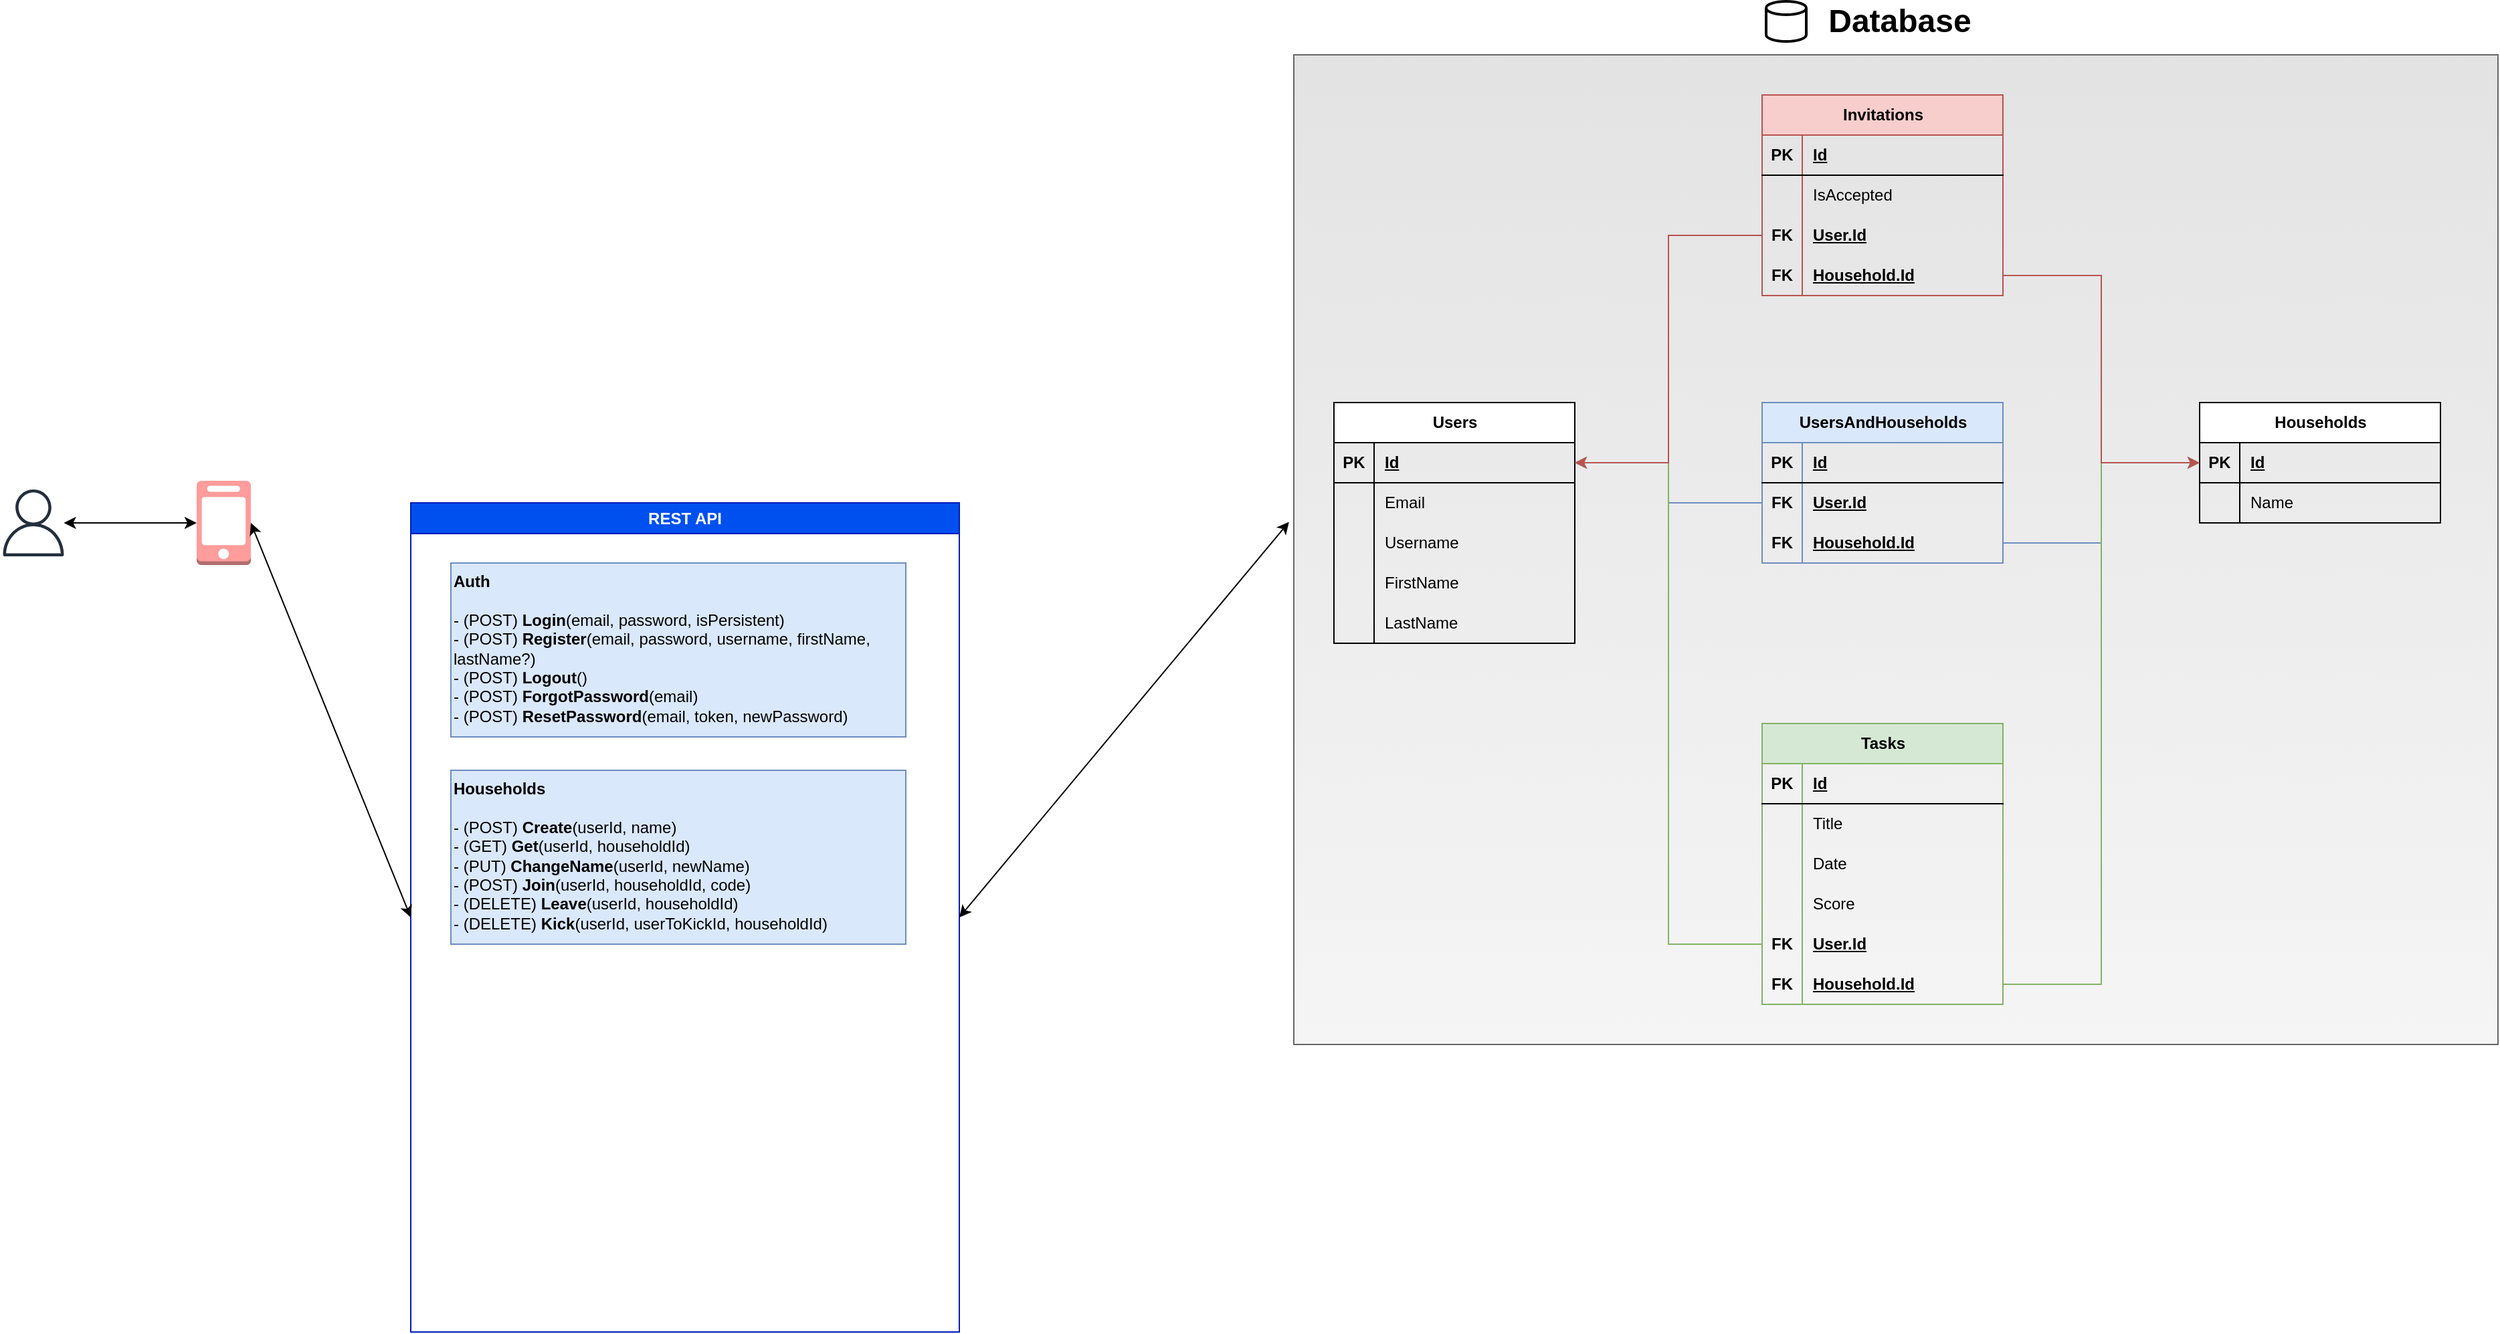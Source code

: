 <mxfile version="24.8.4">
  <diagram name="Strona-1" id="VdaN_trxpU_AnOm56eqQ">
    <mxGraphModel dx="2864" dy="2314" grid="1" gridSize="10" guides="1" tooltips="1" connect="1" arrows="1" fold="1" page="1" pageScale="1" pageWidth="827" pageHeight="1169" math="0" shadow="0">
      <root>
        <mxCell id="0" />
        <mxCell id="1" parent="0" />
        <mxCell id="gS_ljg5QTY4UFhtaObWx-25" value="" style="sketch=0;outlineConnect=0;fontColor=#232F3E;gradientColor=none;fillColor=#232F3D;strokeColor=none;dashed=0;verticalLabelPosition=bottom;verticalAlign=top;align=center;html=1;fontSize=12;fontStyle=0;aspect=fixed;pointerEvents=1;shape=mxgraph.aws4.user;" vertex="1" parent="1">
          <mxGeometry x="-827" y="150" width="50" height="50" as="geometry" />
        </mxCell>
        <mxCell id="gS_ljg5QTY4UFhtaObWx-27" value="" style="outlineConnect=0;dashed=0;verticalLabelPosition=bottom;verticalAlign=top;align=center;html=1;shape=mxgraph.aws3.mobile_client;fillColor=#FF9C9C;strokeColor=#6F0000;fontColor=#ffffff;" vertex="1" parent="1">
          <mxGeometry x="-680" y="143.5" width="40.5" height="63" as="geometry" />
        </mxCell>
        <mxCell id="gS_ljg5QTY4UFhtaObWx-28" value="" style="endArrow=classic;startArrow=classic;html=1;rounded=0;entryX=0;entryY=0.5;entryDx=0;entryDy=0;entryPerimeter=0;" edge="1" parent="1" source="gS_ljg5QTY4UFhtaObWx-25" target="gS_ljg5QTY4UFhtaObWx-27">
          <mxGeometry width="50" height="50" relative="1" as="geometry">
            <mxPoint x="-750" y="230" as="sourcePoint" />
            <mxPoint x="-700" y="180" as="targetPoint" />
          </mxGeometry>
        </mxCell>
        <mxCell id="gS_ljg5QTY4UFhtaObWx-31" value="REST API" style="swimlane;whiteSpace=wrap;html=1;fillColor=#0050ef;fontColor=#ffffff;strokeColor=#001DBC;" vertex="1" parent="1">
          <mxGeometry x="-520" y="160" width="410" height="620" as="geometry">
            <mxRectangle x="-520" y="160" width="140" height="30" as="alternateBounds" />
          </mxGeometry>
        </mxCell>
        <mxCell id="gS_ljg5QTY4UFhtaObWx-37" value="&lt;div style=&quot;&quot;&gt;&lt;b style=&quot;background-color: initial;&quot;&gt;Households&lt;/b&gt;&lt;/div&gt;&lt;div style=&quot;&quot;&gt;&lt;font style=&quot;font-size: 12px;&quot;&gt;&lt;b style=&quot;&quot;&gt;&lt;br&gt;&lt;/b&gt;&lt;/font&gt;&lt;/div&gt;&lt;div&gt;- (POST) &lt;b&gt;Create&lt;/b&gt;(userId, name)&lt;/div&gt;&lt;div&gt;- (GET) &lt;b&gt;Get&lt;/b&gt;(userId, householdId)&lt;/div&gt;&lt;div&gt;- (PUT) &lt;b&gt;ChangeName&lt;/b&gt;(userId, newName)&lt;/div&gt;&lt;div&gt;- (POST) &lt;b&gt;Join&lt;/b&gt;(userId, householdId, code)&lt;/div&gt;&lt;div&gt;- (DELETE) &lt;b&gt;Leave&lt;/b&gt;(userId, householdId)&lt;/div&gt;&lt;div&gt;- (DELETE) &lt;b&gt;Kick&lt;/b&gt;(userId, userToKickId, householdId)&lt;/div&gt;" style="whiteSpace=wrap;html=1;align=left;verticalAlign=top;fillColor=#dae8fc;strokeColor=#6c8ebf;" vertex="1" parent="gS_ljg5QTY4UFhtaObWx-31">
          <mxGeometry x="30" y="200" width="340" height="130" as="geometry" />
        </mxCell>
        <mxCell id="gS_ljg5QTY4UFhtaObWx-35" value="&lt;div style=&quot;&quot;&gt;&lt;b style=&quot;background-color: initial;&quot;&gt;Auth&lt;/b&gt;&lt;/div&gt;&lt;div style=&quot;&quot;&gt;&lt;font style=&quot;font-size: 12px;&quot;&gt;&lt;b style=&quot;&quot;&gt;&lt;br&gt;&lt;/b&gt;&lt;/font&gt;&lt;/div&gt;&lt;div&gt;- (POST) &lt;b&gt;Login&lt;/b&gt;(email, password, isPersistent)&lt;/div&gt;&lt;div&gt;- (POST) &lt;b&gt;Register&lt;/b&gt;(email, password, username, firstName, lastName?)&lt;/div&gt;&lt;div&gt;- (POST) &lt;b&gt;Logout&lt;/b&gt;()&lt;/div&gt;&lt;div&gt;- (POST) &lt;b&gt;ForgotPassword&lt;/b&gt;(email)&lt;/div&gt;&lt;div&gt;- (POST) &lt;b&gt;ResetPassword&lt;/b&gt;(email, token, newPassword)&lt;/div&gt;" style="whiteSpace=wrap;html=1;align=left;verticalAlign=top;fillColor=#dae8fc;strokeColor=#6c8ebf;" vertex="1" parent="gS_ljg5QTY4UFhtaObWx-31">
          <mxGeometry x="30" y="45" width="340" height="130" as="geometry" />
        </mxCell>
        <mxCell id="gS_ljg5QTY4UFhtaObWx-33" value="" style="endArrow=classic;startArrow=classic;html=1;rounded=0;entryX=0;entryY=0.5;entryDx=0;entryDy=0;exitX=1;exitY=0.5;exitDx=0;exitDy=0;exitPerimeter=0;" edge="1" parent="1" source="gS_ljg5QTY4UFhtaObWx-27" target="gS_ljg5QTY4UFhtaObWx-31">
          <mxGeometry width="50" height="50" relative="1" as="geometry">
            <mxPoint x="-600" y="240" as="sourcePoint" />
            <mxPoint x="-501" y="240" as="targetPoint" />
          </mxGeometry>
        </mxCell>
        <mxCell id="gS_ljg5QTY4UFhtaObWx-34" value="" style="endArrow=classic;startArrow=classic;html=1;rounded=0;exitX=1;exitY=0.5;exitDx=0;exitDy=0;entryX=-0.004;entryY=0.472;entryDx=0;entryDy=0;entryPerimeter=0;" edge="1" parent="1" source="gS_ljg5QTY4UFhtaObWx-31" target="gS_ljg5QTY4UFhtaObWx-18">
          <mxGeometry width="50" height="50" relative="1" as="geometry">
            <mxPoint x="-150" y="230" as="sourcePoint" />
            <mxPoint x="130" y="175" as="targetPoint" />
          </mxGeometry>
        </mxCell>
        <mxCell id="gS_ljg5QTY4UFhtaObWx-21" value="" style="strokeWidth=2;html=1;shape=mxgraph.flowchart.database;whiteSpace=wrap;" vertex="1" parent="1">
          <mxGeometry x="493" y="-215" width="30" height="30" as="geometry" />
        </mxCell>
        <mxCell id="gS_ljg5QTY4UFhtaObWx-42" value="" style="group" vertex="1" connectable="0" parent="1">
          <mxGeometry x="140" y="-215" width="900" height="780" as="geometry" />
        </mxCell>
        <mxCell id="gS_ljg5QTY4UFhtaObWx-20" value="&lt;font style=&quot;font-size: 24px;&quot;&gt;&lt;b&gt;Database&lt;/b&gt;&lt;/font&gt;" style="text;html=1;align=center;verticalAlign=middle;whiteSpace=wrap;rounded=0;" vertex="1" parent="gS_ljg5QTY4UFhtaObWx-42">
          <mxGeometry x="373" width="160" height="30" as="geometry" />
        </mxCell>
        <mxCell id="gS_ljg5QTY4UFhtaObWx-18" value="" style="rounded=0;whiteSpace=wrap;html=1;fillColor=#f5f5f5;strokeColor=#666666;gradientColor=#E3E3E3;gradientDirection=north;" vertex="1" parent="gS_ljg5QTY4UFhtaObWx-42">
          <mxGeometry y="40" width="900" height="740" as="geometry" />
        </mxCell>
        <mxCell id="_dhiKzsWpzVTfSa5Ci9j-15" value="Users" style="shape=table;startSize=30;container=1;collapsible=1;childLayout=tableLayout;fixedRows=1;rowLines=0;fontStyle=1;align=center;resizeLast=1;html=1;" parent="gS_ljg5QTY4UFhtaObWx-42" vertex="1">
          <mxGeometry x="30" y="300" width="180" height="180" as="geometry">
            <mxRectangle y="260" width="70" height="30" as="alternateBounds" />
          </mxGeometry>
        </mxCell>
        <mxCell id="_dhiKzsWpzVTfSa5Ci9j-16" value="" style="shape=tableRow;horizontal=0;startSize=0;swimlaneHead=0;swimlaneBody=0;fillColor=none;collapsible=0;dropTarget=0;points=[[0,0.5],[1,0.5]];portConstraint=eastwest;top=0;left=0;right=0;bottom=1;" parent="_dhiKzsWpzVTfSa5Ci9j-15" vertex="1">
          <mxGeometry y="30" width="180" height="30" as="geometry" />
        </mxCell>
        <mxCell id="_dhiKzsWpzVTfSa5Ci9j-17" value="PK" style="shape=partialRectangle;connectable=0;fillColor=none;top=0;left=0;bottom=0;right=0;fontStyle=1;overflow=hidden;whiteSpace=wrap;html=1;" parent="_dhiKzsWpzVTfSa5Ci9j-16" vertex="1">
          <mxGeometry width="30" height="30" as="geometry">
            <mxRectangle width="30" height="30" as="alternateBounds" />
          </mxGeometry>
        </mxCell>
        <mxCell id="_dhiKzsWpzVTfSa5Ci9j-18" value="Id" style="shape=partialRectangle;connectable=0;fillColor=none;top=0;left=0;bottom=0;right=0;align=left;spacingLeft=6;fontStyle=5;overflow=hidden;whiteSpace=wrap;html=1;" parent="_dhiKzsWpzVTfSa5Ci9j-16" vertex="1">
          <mxGeometry x="30" width="150" height="30" as="geometry">
            <mxRectangle width="150" height="30" as="alternateBounds" />
          </mxGeometry>
        </mxCell>
        <mxCell id="_dhiKzsWpzVTfSa5Ci9j-19" value="" style="shape=tableRow;horizontal=0;startSize=0;swimlaneHead=0;swimlaneBody=0;fillColor=none;collapsible=0;dropTarget=0;points=[[0,0.5],[1,0.5]];portConstraint=eastwest;top=0;left=0;right=0;bottom=0;" parent="_dhiKzsWpzVTfSa5Ci9j-15" vertex="1">
          <mxGeometry y="60" width="180" height="30" as="geometry" />
        </mxCell>
        <mxCell id="_dhiKzsWpzVTfSa5Ci9j-20" value="" style="shape=partialRectangle;connectable=0;fillColor=none;top=0;left=0;bottom=0;right=0;editable=1;overflow=hidden;whiteSpace=wrap;html=1;" parent="_dhiKzsWpzVTfSa5Ci9j-19" vertex="1">
          <mxGeometry width="30" height="30" as="geometry">
            <mxRectangle width="30" height="30" as="alternateBounds" />
          </mxGeometry>
        </mxCell>
        <mxCell id="_dhiKzsWpzVTfSa5Ci9j-21" value="Email" style="shape=partialRectangle;connectable=0;fillColor=none;top=0;left=0;bottom=0;right=0;align=left;spacingLeft=6;overflow=hidden;whiteSpace=wrap;html=1;" parent="_dhiKzsWpzVTfSa5Ci9j-19" vertex="1">
          <mxGeometry x="30" width="150" height="30" as="geometry">
            <mxRectangle width="150" height="30" as="alternateBounds" />
          </mxGeometry>
        </mxCell>
        <mxCell id="_dhiKzsWpzVTfSa5Ci9j-22" value="" style="shape=tableRow;horizontal=0;startSize=0;swimlaneHead=0;swimlaneBody=0;fillColor=none;collapsible=0;dropTarget=0;points=[[0,0.5],[1,0.5]];portConstraint=eastwest;top=0;left=0;right=0;bottom=0;" parent="_dhiKzsWpzVTfSa5Ci9j-15" vertex="1">
          <mxGeometry y="90" width="180" height="30" as="geometry" />
        </mxCell>
        <mxCell id="_dhiKzsWpzVTfSa5Ci9j-23" value="" style="shape=partialRectangle;connectable=0;fillColor=none;top=0;left=0;bottom=0;right=0;editable=1;overflow=hidden;whiteSpace=wrap;html=1;" parent="_dhiKzsWpzVTfSa5Ci9j-22" vertex="1">
          <mxGeometry width="30" height="30" as="geometry">
            <mxRectangle width="30" height="30" as="alternateBounds" />
          </mxGeometry>
        </mxCell>
        <mxCell id="_dhiKzsWpzVTfSa5Ci9j-24" value="Username" style="shape=partialRectangle;connectable=0;fillColor=none;top=0;left=0;bottom=0;right=0;align=left;spacingLeft=6;overflow=hidden;whiteSpace=wrap;html=1;" parent="_dhiKzsWpzVTfSa5Ci9j-22" vertex="1">
          <mxGeometry x="30" width="150" height="30" as="geometry">
            <mxRectangle width="150" height="30" as="alternateBounds" />
          </mxGeometry>
        </mxCell>
        <mxCell id="_dhiKzsWpzVTfSa5Ci9j-25" value="" style="shape=tableRow;horizontal=0;startSize=0;swimlaneHead=0;swimlaneBody=0;fillColor=none;collapsible=0;dropTarget=0;points=[[0,0.5],[1,0.5]];portConstraint=eastwest;top=0;left=0;right=0;bottom=0;" parent="_dhiKzsWpzVTfSa5Ci9j-15" vertex="1">
          <mxGeometry y="120" width="180" height="30" as="geometry" />
        </mxCell>
        <mxCell id="_dhiKzsWpzVTfSa5Ci9j-26" value="" style="shape=partialRectangle;connectable=0;fillColor=none;top=0;left=0;bottom=0;right=0;editable=1;overflow=hidden;whiteSpace=wrap;html=1;" parent="_dhiKzsWpzVTfSa5Ci9j-25" vertex="1">
          <mxGeometry width="30" height="30" as="geometry">
            <mxRectangle width="30" height="30" as="alternateBounds" />
          </mxGeometry>
        </mxCell>
        <mxCell id="_dhiKzsWpzVTfSa5Ci9j-27" value="FirstName" style="shape=partialRectangle;connectable=0;fillColor=none;top=0;left=0;bottom=0;right=0;align=left;spacingLeft=6;overflow=hidden;whiteSpace=wrap;html=1;" parent="_dhiKzsWpzVTfSa5Ci9j-25" vertex="1">
          <mxGeometry x="30" width="150" height="30" as="geometry">
            <mxRectangle width="150" height="30" as="alternateBounds" />
          </mxGeometry>
        </mxCell>
        <mxCell id="_dhiKzsWpzVTfSa5Ci9j-92" style="shape=tableRow;horizontal=0;startSize=0;swimlaneHead=0;swimlaneBody=0;fillColor=none;collapsible=0;dropTarget=0;points=[[0,0.5],[1,0.5]];portConstraint=eastwest;top=0;left=0;right=0;bottom=0;" parent="_dhiKzsWpzVTfSa5Ci9j-15" vertex="1">
          <mxGeometry y="150" width="180" height="30" as="geometry" />
        </mxCell>
        <mxCell id="_dhiKzsWpzVTfSa5Ci9j-93" style="shape=partialRectangle;connectable=0;fillColor=none;top=0;left=0;bottom=0;right=0;editable=1;overflow=hidden;whiteSpace=wrap;html=1;" parent="_dhiKzsWpzVTfSa5Ci9j-92" vertex="1">
          <mxGeometry width="30" height="30" as="geometry">
            <mxRectangle width="30" height="30" as="alternateBounds" />
          </mxGeometry>
        </mxCell>
        <mxCell id="_dhiKzsWpzVTfSa5Ci9j-94" value="LastName" style="shape=partialRectangle;connectable=0;fillColor=none;top=0;left=0;bottom=0;right=0;align=left;spacingLeft=6;overflow=hidden;whiteSpace=wrap;html=1;" parent="_dhiKzsWpzVTfSa5Ci9j-92" vertex="1">
          <mxGeometry x="30" width="150" height="30" as="geometry">
            <mxRectangle width="150" height="30" as="alternateBounds" />
          </mxGeometry>
        </mxCell>
        <mxCell id="_dhiKzsWpzVTfSa5Ci9j-28" value="Households" style="shape=table;startSize=30;container=1;collapsible=1;childLayout=tableLayout;fixedRows=1;rowLines=0;fontStyle=1;align=center;resizeLast=1;html=1;" parent="gS_ljg5QTY4UFhtaObWx-42" vertex="1">
          <mxGeometry x="677" y="300" width="180" height="90" as="geometry">
            <mxRectangle x="647" y="120" width="100" height="30" as="alternateBounds" />
          </mxGeometry>
        </mxCell>
        <mxCell id="_dhiKzsWpzVTfSa5Ci9j-29" value="" style="shape=tableRow;horizontal=0;startSize=0;swimlaneHead=0;swimlaneBody=0;fillColor=none;collapsible=0;dropTarget=0;points=[[0,0.5],[1,0.5]];portConstraint=eastwest;top=0;left=0;right=0;bottom=1;" parent="_dhiKzsWpzVTfSa5Ci9j-28" vertex="1">
          <mxGeometry y="30" width="180" height="30" as="geometry" />
        </mxCell>
        <mxCell id="_dhiKzsWpzVTfSa5Ci9j-30" value="PK" style="shape=partialRectangle;connectable=0;fillColor=none;top=0;left=0;bottom=0;right=0;fontStyle=1;overflow=hidden;whiteSpace=wrap;html=1;" parent="_dhiKzsWpzVTfSa5Ci9j-29" vertex="1">
          <mxGeometry width="30" height="30" as="geometry">
            <mxRectangle width="30" height="30" as="alternateBounds" />
          </mxGeometry>
        </mxCell>
        <mxCell id="_dhiKzsWpzVTfSa5Ci9j-31" value="Id" style="shape=partialRectangle;connectable=0;fillColor=none;top=0;left=0;bottom=0;right=0;align=left;spacingLeft=6;fontStyle=5;overflow=hidden;whiteSpace=wrap;html=1;" parent="_dhiKzsWpzVTfSa5Ci9j-29" vertex="1">
          <mxGeometry x="30" width="150" height="30" as="geometry">
            <mxRectangle width="150" height="30" as="alternateBounds" />
          </mxGeometry>
        </mxCell>
        <mxCell id="_dhiKzsWpzVTfSa5Ci9j-32" value="" style="shape=tableRow;horizontal=0;startSize=0;swimlaneHead=0;swimlaneBody=0;fillColor=none;collapsible=0;dropTarget=0;points=[[0,0.5],[1,0.5]];portConstraint=eastwest;top=0;left=0;right=0;bottom=0;" parent="_dhiKzsWpzVTfSa5Ci9j-28" vertex="1">
          <mxGeometry y="60" width="180" height="30" as="geometry" />
        </mxCell>
        <mxCell id="_dhiKzsWpzVTfSa5Ci9j-33" value="" style="shape=partialRectangle;connectable=0;fillColor=none;top=0;left=0;bottom=0;right=0;editable=1;overflow=hidden;whiteSpace=wrap;html=1;" parent="_dhiKzsWpzVTfSa5Ci9j-32" vertex="1">
          <mxGeometry width="30" height="30" as="geometry">
            <mxRectangle width="30" height="30" as="alternateBounds" />
          </mxGeometry>
        </mxCell>
        <mxCell id="_dhiKzsWpzVTfSa5Ci9j-34" value="Name" style="shape=partialRectangle;connectable=0;fillColor=none;top=0;left=0;bottom=0;right=0;align=left;spacingLeft=6;overflow=hidden;whiteSpace=wrap;html=1;" parent="_dhiKzsWpzVTfSa5Ci9j-32" vertex="1">
          <mxGeometry x="30" width="150" height="30" as="geometry">
            <mxRectangle width="150" height="30" as="alternateBounds" />
          </mxGeometry>
        </mxCell>
        <mxCell id="_dhiKzsWpzVTfSa5Ci9j-41" value="Invitations" style="shape=table;startSize=30;container=1;collapsible=1;childLayout=tableLayout;fixedRows=1;rowLines=0;fontStyle=1;align=center;resizeLast=1;html=1;fillColor=#f8cecc;strokeColor=#b85450;" parent="gS_ljg5QTY4UFhtaObWx-42" vertex="1">
          <mxGeometry x="350" y="70" width="180" height="150" as="geometry">
            <mxRectangle x="320" y="-110" width="90" height="30" as="alternateBounds" />
          </mxGeometry>
        </mxCell>
        <mxCell id="_dhiKzsWpzVTfSa5Ci9j-42" value="" style="shape=tableRow;horizontal=0;startSize=0;swimlaneHead=0;swimlaneBody=0;fillColor=none;collapsible=0;dropTarget=0;points=[[0,0.5],[1,0.5]];portConstraint=eastwest;top=0;left=0;right=0;bottom=1;" parent="_dhiKzsWpzVTfSa5Ci9j-41" vertex="1">
          <mxGeometry y="30" width="180" height="30" as="geometry" />
        </mxCell>
        <mxCell id="_dhiKzsWpzVTfSa5Ci9j-43" value="PK" style="shape=partialRectangle;connectable=0;fillColor=none;top=0;left=0;bottom=0;right=0;fontStyle=1;overflow=hidden;whiteSpace=wrap;html=1;" parent="_dhiKzsWpzVTfSa5Ci9j-42" vertex="1">
          <mxGeometry width="30" height="30" as="geometry">
            <mxRectangle width="30" height="30" as="alternateBounds" />
          </mxGeometry>
        </mxCell>
        <mxCell id="_dhiKzsWpzVTfSa5Ci9j-44" value="Id" style="shape=partialRectangle;connectable=0;fillColor=none;top=0;left=0;bottom=0;right=0;align=left;spacingLeft=6;fontStyle=5;overflow=hidden;whiteSpace=wrap;html=1;" parent="_dhiKzsWpzVTfSa5Ci9j-42" vertex="1">
          <mxGeometry x="30" width="150" height="30" as="geometry">
            <mxRectangle width="150" height="30" as="alternateBounds" />
          </mxGeometry>
        </mxCell>
        <mxCell id="_dhiKzsWpzVTfSa5Ci9j-45" value="" style="shape=tableRow;horizontal=0;startSize=0;swimlaneHead=0;swimlaneBody=0;fillColor=none;collapsible=0;dropTarget=0;points=[[0,0.5],[1,0.5]];portConstraint=eastwest;top=0;left=0;right=0;bottom=0;" parent="_dhiKzsWpzVTfSa5Ci9j-41" vertex="1">
          <mxGeometry y="60" width="180" height="30" as="geometry" />
        </mxCell>
        <mxCell id="_dhiKzsWpzVTfSa5Ci9j-46" value="" style="shape=partialRectangle;connectable=0;fillColor=none;top=0;left=0;bottom=0;right=0;editable=1;overflow=hidden;whiteSpace=wrap;html=1;" parent="_dhiKzsWpzVTfSa5Ci9j-45" vertex="1">
          <mxGeometry width="30" height="30" as="geometry">
            <mxRectangle width="30" height="30" as="alternateBounds" />
          </mxGeometry>
        </mxCell>
        <mxCell id="_dhiKzsWpzVTfSa5Ci9j-47" value="IsAccepted" style="shape=partialRectangle;connectable=0;fillColor=none;top=0;left=0;bottom=0;right=0;align=left;spacingLeft=6;overflow=hidden;whiteSpace=wrap;html=1;" parent="_dhiKzsWpzVTfSa5Ci9j-45" vertex="1">
          <mxGeometry x="30" width="150" height="30" as="geometry">
            <mxRectangle width="150" height="30" as="alternateBounds" />
          </mxGeometry>
        </mxCell>
        <mxCell id="_dhiKzsWpzVTfSa5Ci9j-48" value="" style="shape=tableRow;horizontal=0;startSize=0;swimlaneHead=0;swimlaneBody=0;fillColor=none;collapsible=0;dropTarget=0;points=[[0,0.5],[1,0.5]];portConstraint=eastwest;top=0;left=0;right=0;bottom=0;" parent="_dhiKzsWpzVTfSa5Ci9j-41" vertex="1">
          <mxGeometry y="90" width="180" height="30" as="geometry" />
        </mxCell>
        <mxCell id="_dhiKzsWpzVTfSa5Ci9j-49" value="&lt;b&gt;FK&lt;/b&gt;" style="shape=partialRectangle;connectable=0;fillColor=none;top=0;left=0;bottom=0;right=0;editable=1;overflow=hidden;whiteSpace=wrap;html=1;" parent="_dhiKzsWpzVTfSa5Ci9j-48" vertex="1">
          <mxGeometry width="30" height="30" as="geometry">
            <mxRectangle width="30" height="30" as="alternateBounds" />
          </mxGeometry>
        </mxCell>
        <mxCell id="_dhiKzsWpzVTfSa5Ci9j-50" value="&lt;b&gt;&lt;u&gt;User.Id&lt;/u&gt;&lt;/b&gt;" style="shape=partialRectangle;connectable=0;fillColor=none;top=0;left=0;bottom=0;right=0;align=left;spacingLeft=6;overflow=hidden;whiteSpace=wrap;html=1;" parent="_dhiKzsWpzVTfSa5Ci9j-48" vertex="1">
          <mxGeometry x="30" width="150" height="30" as="geometry">
            <mxRectangle width="150" height="30" as="alternateBounds" />
          </mxGeometry>
        </mxCell>
        <mxCell id="_dhiKzsWpzVTfSa5Ci9j-51" value="" style="shape=tableRow;horizontal=0;startSize=0;swimlaneHead=0;swimlaneBody=0;fillColor=none;collapsible=0;dropTarget=0;points=[[0,0.5],[1,0.5]];portConstraint=eastwest;top=0;left=0;right=0;bottom=0;" parent="_dhiKzsWpzVTfSa5Ci9j-41" vertex="1">
          <mxGeometry y="120" width="180" height="30" as="geometry" />
        </mxCell>
        <mxCell id="_dhiKzsWpzVTfSa5Ci9j-52" value="&lt;b&gt;FK&lt;/b&gt;" style="shape=partialRectangle;connectable=0;fillColor=none;top=0;left=0;bottom=0;right=0;editable=1;overflow=hidden;whiteSpace=wrap;html=1;" parent="_dhiKzsWpzVTfSa5Ci9j-51" vertex="1">
          <mxGeometry width="30" height="30" as="geometry">
            <mxRectangle width="30" height="30" as="alternateBounds" />
          </mxGeometry>
        </mxCell>
        <mxCell id="_dhiKzsWpzVTfSa5Ci9j-53" value="&lt;b&gt;&lt;u&gt;Household.Id&lt;/u&gt;&lt;/b&gt;" style="shape=partialRectangle;connectable=0;fillColor=none;top=0;left=0;bottom=0;right=0;align=left;spacingLeft=6;overflow=hidden;whiteSpace=wrap;html=1;" parent="_dhiKzsWpzVTfSa5Ci9j-51" vertex="1">
          <mxGeometry x="30" width="150" height="30" as="geometry">
            <mxRectangle width="150" height="30" as="alternateBounds" />
          </mxGeometry>
        </mxCell>
        <mxCell id="_dhiKzsWpzVTfSa5Ci9j-54" value="Tasks" style="shape=table;startSize=30;container=1;collapsible=1;childLayout=tableLayout;fixedRows=1;rowLines=0;fontStyle=1;align=center;resizeLast=1;html=1;fillColor=#d5e8d4;strokeColor=#82b366;" parent="gS_ljg5QTY4UFhtaObWx-42" vertex="1">
          <mxGeometry x="350" y="540" width="180" height="210" as="geometry">
            <mxRectangle x="320" y="360" width="70" height="30" as="alternateBounds" />
          </mxGeometry>
        </mxCell>
        <mxCell id="_dhiKzsWpzVTfSa5Ci9j-55" value="" style="shape=tableRow;horizontal=0;startSize=0;swimlaneHead=0;swimlaneBody=0;fillColor=none;collapsible=0;dropTarget=0;points=[[0,0.5],[1,0.5]];portConstraint=eastwest;top=0;left=0;right=0;bottom=1;" parent="_dhiKzsWpzVTfSa5Ci9j-54" vertex="1">
          <mxGeometry y="30" width="180" height="30" as="geometry" />
        </mxCell>
        <mxCell id="_dhiKzsWpzVTfSa5Ci9j-56" value="PK" style="shape=partialRectangle;connectable=0;fillColor=none;top=0;left=0;bottom=0;right=0;fontStyle=1;overflow=hidden;whiteSpace=wrap;html=1;" parent="_dhiKzsWpzVTfSa5Ci9j-55" vertex="1">
          <mxGeometry width="30" height="30" as="geometry">
            <mxRectangle width="30" height="30" as="alternateBounds" />
          </mxGeometry>
        </mxCell>
        <mxCell id="_dhiKzsWpzVTfSa5Ci9j-57" value="Id" style="shape=partialRectangle;connectable=0;fillColor=none;top=0;left=0;bottom=0;right=0;align=left;spacingLeft=6;fontStyle=5;overflow=hidden;whiteSpace=wrap;html=1;" parent="_dhiKzsWpzVTfSa5Ci9j-55" vertex="1">
          <mxGeometry x="30" width="150" height="30" as="geometry">
            <mxRectangle width="150" height="30" as="alternateBounds" />
          </mxGeometry>
        </mxCell>
        <mxCell id="_dhiKzsWpzVTfSa5Ci9j-58" value="" style="shape=tableRow;horizontal=0;startSize=0;swimlaneHead=0;swimlaneBody=0;fillColor=none;collapsible=0;dropTarget=0;points=[[0,0.5],[1,0.5]];portConstraint=eastwest;top=0;left=0;right=0;bottom=0;" parent="_dhiKzsWpzVTfSa5Ci9j-54" vertex="1">
          <mxGeometry y="60" width="180" height="30" as="geometry" />
        </mxCell>
        <mxCell id="_dhiKzsWpzVTfSa5Ci9j-59" value="" style="shape=partialRectangle;connectable=0;fillColor=none;top=0;left=0;bottom=0;right=0;editable=1;overflow=hidden;whiteSpace=wrap;html=1;" parent="_dhiKzsWpzVTfSa5Ci9j-58" vertex="1">
          <mxGeometry width="30" height="30" as="geometry">
            <mxRectangle width="30" height="30" as="alternateBounds" />
          </mxGeometry>
        </mxCell>
        <mxCell id="_dhiKzsWpzVTfSa5Ci9j-60" value="Title" style="shape=partialRectangle;connectable=0;fillColor=none;top=0;left=0;bottom=0;right=0;align=left;spacingLeft=6;overflow=hidden;whiteSpace=wrap;html=1;" parent="_dhiKzsWpzVTfSa5Ci9j-58" vertex="1">
          <mxGeometry x="30" width="150" height="30" as="geometry">
            <mxRectangle width="150" height="30" as="alternateBounds" />
          </mxGeometry>
        </mxCell>
        <mxCell id="_dhiKzsWpzVTfSa5Ci9j-61" value="" style="shape=tableRow;horizontal=0;startSize=0;swimlaneHead=0;swimlaneBody=0;fillColor=none;collapsible=0;dropTarget=0;points=[[0,0.5],[1,0.5]];portConstraint=eastwest;top=0;left=0;right=0;bottom=0;" parent="_dhiKzsWpzVTfSa5Ci9j-54" vertex="1">
          <mxGeometry y="90" width="180" height="30" as="geometry" />
        </mxCell>
        <mxCell id="_dhiKzsWpzVTfSa5Ci9j-62" value="" style="shape=partialRectangle;connectable=0;fillColor=none;top=0;left=0;bottom=0;right=0;editable=1;overflow=hidden;whiteSpace=wrap;html=1;" parent="_dhiKzsWpzVTfSa5Ci9j-61" vertex="1">
          <mxGeometry width="30" height="30" as="geometry">
            <mxRectangle width="30" height="30" as="alternateBounds" />
          </mxGeometry>
        </mxCell>
        <mxCell id="_dhiKzsWpzVTfSa5Ci9j-63" value="Date" style="shape=partialRectangle;connectable=0;fillColor=none;top=0;left=0;bottom=0;right=0;align=left;spacingLeft=6;overflow=hidden;whiteSpace=wrap;html=1;" parent="_dhiKzsWpzVTfSa5Ci9j-61" vertex="1">
          <mxGeometry x="30" width="150" height="30" as="geometry">
            <mxRectangle width="150" height="30" as="alternateBounds" />
          </mxGeometry>
        </mxCell>
        <mxCell id="_dhiKzsWpzVTfSa5Ci9j-64" value="" style="shape=tableRow;horizontal=0;startSize=0;swimlaneHead=0;swimlaneBody=0;fillColor=none;collapsible=0;dropTarget=0;points=[[0,0.5],[1,0.5]];portConstraint=eastwest;top=0;left=0;right=0;bottom=0;" parent="_dhiKzsWpzVTfSa5Ci9j-54" vertex="1">
          <mxGeometry y="120" width="180" height="30" as="geometry" />
        </mxCell>
        <mxCell id="_dhiKzsWpzVTfSa5Ci9j-65" value="" style="shape=partialRectangle;connectable=0;fillColor=none;top=0;left=0;bottom=0;right=0;editable=1;overflow=hidden;whiteSpace=wrap;html=1;" parent="_dhiKzsWpzVTfSa5Ci9j-64" vertex="1">
          <mxGeometry width="30" height="30" as="geometry">
            <mxRectangle width="30" height="30" as="alternateBounds" />
          </mxGeometry>
        </mxCell>
        <mxCell id="_dhiKzsWpzVTfSa5Ci9j-66" value="Score" style="shape=partialRectangle;connectable=0;fillColor=none;top=0;left=0;bottom=0;right=0;align=left;spacingLeft=6;overflow=hidden;whiteSpace=wrap;html=1;" parent="_dhiKzsWpzVTfSa5Ci9j-64" vertex="1">
          <mxGeometry x="30" width="150" height="30" as="geometry">
            <mxRectangle width="150" height="30" as="alternateBounds" />
          </mxGeometry>
        </mxCell>
        <mxCell id="_dhiKzsWpzVTfSa5Ci9j-70" style="shape=tableRow;horizontal=0;startSize=0;swimlaneHead=0;swimlaneBody=0;fillColor=none;collapsible=0;dropTarget=0;points=[[0,0.5],[1,0.5]];portConstraint=eastwest;top=0;left=0;right=0;bottom=0;" parent="_dhiKzsWpzVTfSa5Ci9j-54" vertex="1">
          <mxGeometry y="150" width="180" height="30" as="geometry" />
        </mxCell>
        <mxCell id="_dhiKzsWpzVTfSa5Ci9j-71" value="&lt;b&gt;FK&lt;/b&gt;" style="shape=partialRectangle;connectable=0;fillColor=none;top=0;left=0;bottom=0;right=0;editable=1;overflow=hidden;whiteSpace=wrap;html=1;" parent="_dhiKzsWpzVTfSa5Ci9j-70" vertex="1">
          <mxGeometry width="30" height="30" as="geometry">
            <mxRectangle width="30" height="30" as="alternateBounds" />
          </mxGeometry>
        </mxCell>
        <mxCell id="_dhiKzsWpzVTfSa5Ci9j-72" value="&lt;b&gt;&lt;u&gt;User.Id&lt;/u&gt;&lt;/b&gt;" style="shape=partialRectangle;connectable=0;fillColor=none;top=0;left=0;bottom=0;right=0;align=left;spacingLeft=6;overflow=hidden;whiteSpace=wrap;html=1;strokeWidth=1;" parent="_dhiKzsWpzVTfSa5Ci9j-70" vertex="1">
          <mxGeometry x="30" width="150" height="30" as="geometry">
            <mxRectangle width="150" height="30" as="alternateBounds" />
          </mxGeometry>
        </mxCell>
        <mxCell id="_dhiKzsWpzVTfSa5Ci9j-73" style="shape=tableRow;horizontal=0;startSize=0;swimlaneHead=0;swimlaneBody=0;fillColor=none;collapsible=0;dropTarget=0;points=[[0,0.5],[1,0.5]];portConstraint=eastwest;top=0;left=0;right=0;bottom=0;" parent="_dhiKzsWpzVTfSa5Ci9j-54" vertex="1">
          <mxGeometry y="180" width="180" height="30" as="geometry" />
        </mxCell>
        <mxCell id="_dhiKzsWpzVTfSa5Ci9j-74" value="&lt;b&gt;FK&lt;/b&gt;" style="shape=partialRectangle;connectable=0;fillColor=none;top=0;left=0;bottom=0;right=0;editable=1;overflow=hidden;whiteSpace=wrap;html=1;" parent="_dhiKzsWpzVTfSa5Ci9j-73" vertex="1">
          <mxGeometry width="30" height="30" as="geometry">
            <mxRectangle width="30" height="30" as="alternateBounds" />
          </mxGeometry>
        </mxCell>
        <mxCell id="_dhiKzsWpzVTfSa5Ci9j-75" value="&lt;b&gt;&lt;u&gt;Household.Id&lt;/u&gt;&lt;/b&gt;" style="shape=partialRectangle;connectable=0;fillColor=none;top=0;left=0;bottom=0;right=0;align=left;spacingLeft=6;overflow=hidden;whiteSpace=wrap;html=1;" parent="_dhiKzsWpzVTfSa5Ci9j-73" vertex="1">
          <mxGeometry x="30" width="150" height="30" as="geometry">
            <mxRectangle width="150" height="30" as="alternateBounds" />
          </mxGeometry>
        </mxCell>
        <mxCell id="_dhiKzsWpzVTfSa5Ci9j-82" value="UsersAndHouseholds" style="shape=table;startSize=30;container=1;collapsible=1;childLayout=tableLayout;fixedRows=1;rowLines=0;fontStyle=1;align=center;resizeLast=1;html=1;fillColor=#dae8fc;strokeColor=#6c8ebf;" parent="gS_ljg5QTY4UFhtaObWx-42" vertex="1">
          <mxGeometry x="350" y="300" width="180" height="120" as="geometry">
            <mxRectangle x="320" y="120" width="160" height="30" as="alternateBounds" />
          </mxGeometry>
        </mxCell>
        <mxCell id="_dhiKzsWpzVTfSa5Ci9j-83" value="" style="shape=tableRow;horizontal=0;startSize=0;swimlaneHead=0;swimlaneBody=0;fillColor=none;collapsible=0;dropTarget=0;points=[[0,0.5],[1,0.5]];portConstraint=eastwest;top=0;left=0;right=0;bottom=1;" parent="_dhiKzsWpzVTfSa5Ci9j-82" vertex="1">
          <mxGeometry y="30" width="180" height="30" as="geometry" />
        </mxCell>
        <mxCell id="_dhiKzsWpzVTfSa5Ci9j-84" value="PK" style="shape=partialRectangle;connectable=0;fillColor=none;top=0;left=0;bottom=0;right=0;fontStyle=1;overflow=hidden;whiteSpace=wrap;html=1;" parent="_dhiKzsWpzVTfSa5Ci9j-83" vertex="1">
          <mxGeometry width="30" height="30" as="geometry">
            <mxRectangle width="30" height="30" as="alternateBounds" />
          </mxGeometry>
        </mxCell>
        <mxCell id="_dhiKzsWpzVTfSa5Ci9j-85" value="Id" style="shape=partialRectangle;connectable=0;fillColor=none;top=0;left=0;bottom=0;right=0;align=left;spacingLeft=6;fontStyle=5;overflow=hidden;whiteSpace=wrap;html=1;" parent="_dhiKzsWpzVTfSa5Ci9j-83" vertex="1">
          <mxGeometry x="30" width="150" height="30" as="geometry">
            <mxRectangle width="150" height="30" as="alternateBounds" />
          </mxGeometry>
        </mxCell>
        <mxCell id="_dhiKzsWpzVTfSa5Ci9j-86" value="" style="shape=tableRow;horizontal=0;startSize=0;swimlaneHead=0;swimlaneBody=0;fillColor=none;collapsible=0;dropTarget=0;points=[[0,0.5],[1,0.5]];portConstraint=eastwest;top=0;left=0;right=0;bottom=0;" parent="_dhiKzsWpzVTfSa5Ci9j-82" vertex="1">
          <mxGeometry y="60" width="180" height="30" as="geometry" />
        </mxCell>
        <mxCell id="_dhiKzsWpzVTfSa5Ci9j-87" value="&lt;b&gt;FK&lt;/b&gt;" style="shape=partialRectangle;connectable=0;fillColor=none;top=0;left=0;bottom=0;right=0;editable=1;overflow=hidden;whiteSpace=wrap;html=1;" parent="_dhiKzsWpzVTfSa5Ci9j-86" vertex="1">
          <mxGeometry width="30" height="30" as="geometry">
            <mxRectangle width="30" height="30" as="alternateBounds" />
          </mxGeometry>
        </mxCell>
        <mxCell id="_dhiKzsWpzVTfSa5Ci9j-88" value="&lt;u&gt;&lt;b&gt;User.Id&lt;/b&gt;&lt;/u&gt;" style="shape=partialRectangle;connectable=0;fillColor=none;top=0;left=0;bottom=0;right=0;align=left;spacingLeft=6;overflow=hidden;whiteSpace=wrap;html=1;" parent="_dhiKzsWpzVTfSa5Ci9j-86" vertex="1">
          <mxGeometry x="30" width="150" height="30" as="geometry">
            <mxRectangle width="150" height="30" as="alternateBounds" />
          </mxGeometry>
        </mxCell>
        <mxCell id="_dhiKzsWpzVTfSa5Ci9j-89" style="shape=tableRow;horizontal=0;startSize=0;swimlaneHead=0;swimlaneBody=0;fillColor=none;collapsible=0;dropTarget=0;points=[[0,0.5],[1,0.5]];portConstraint=eastwest;top=0;left=0;right=0;bottom=0;" parent="_dhiKzsWpzVTfSa5Ci9j-82" vertex="1">
          <mxGeometry y="90" width="180" height="30" as="geometry" />
        </mxCell>
        <mxCell id="_dhiKzsWpzVTfSa5Ci9j-90" value="&lt;b&gt;FK&lt;/b&gt;" style="shape=partialRectangle;connectable=0;fillColor=none;top=0;left=0;bottom=0;right=0;editable=1;overflow=hidden;whiteSpace=wrap;html=1;" parent="_dhiKzsWpzVTfSa5Ci9j-89" vertex="1">
          <mxGeometry width="30" height="30" as="geometry">
            <mxRectangle width="30" height="30" as="alternateBounds" />
          </mxGeometry>
        </mxCell>
        <mxCell id="_dhiKzsWpzVTfSa5Ci9j-91" value="&lt;u&gt;&lt;b&gt;Household.Id&lt;/b&gt;&lt;/u&gt;" style="shape=partialRectangle;connectable=0;fillColor=none;top=0;left=0;bottom=0;right=0;align=left;spacingLeft=6;overflow=hidden;whiteSpace=wrap;html=1;" parent="_dhiKzsWpzVTfSa5Ci9j-89" vertex="1">
          <mxGeometry x="30" width="150" height="30" as="geometry">
            <mxRectangle width="150" height="30" as="alternateBounds" />
          </mxGeometry>
        </mxCell>
        <mxCell id="_dhiKzsWpzVTfSa5Ci9j-109" style="edgeStyle=orthogonalEdgeStyle;rounded=0;orthogonalLoop=1;jettySize=auto;html=1;fillColor=#dae8fc;strokeColor=#6c8ebf;" parent="gS_ljg5QTY4UFhtaObWx-42" source="_dhiKzsWpzVTfSa5Ci9j-86" target="_dhiKzsWpzVTfSa5Ci9j-16" edge="1">
          <mxGeometry relative="1" as="geometry" />
        </mxCell>
        <mxCell id="_dhiKzsWpzVTfSa5Ci9j-110" style="edgeStyle=orthogonalEdgeStyle;rounded=0;orthogonalLoop=1;jettySize=auto;html=1;fillColor=#dae8fc;strokeColor=#6c8ebf;" parent="gS_ljg5QTY4UFhtaObWx-42" source="_dhiKzsWpzVTfSa5Ci9j-89" target="_dhiKzsWpzVTfSa5Ci9j-29" edge="1">
          <mxGeometry relative="1" as="geometry" />
        </mxCell>
        <mxCell id="_dhiKzsWpzVTfSa5Ci9j-111" style="edgeStyle=orthogonalEdgeStyle;rounded=0;orthogonalLoop=1;jettySize=auto;html=1;entryX=1;entryY=0.5;entryDx=0;entryDy=0;fillColor=#d5e8d4;strokeColor=#82b366;" parent="gS_ljg5QTY4UFhtaObWx-42" source="_dhiKzsWpzVTfSa5Ci9j-70" target="_dhiKzsWpzVTfSa5Ci9j-16" edge="1">
          <mxGeometry relative="1" as="geometry" />
        </mxCell>
        <mxCell id="_dhiKzsWpzVTfSa5Ci9j-113" style="edgeStyle=orthogonalEdgeStyle;rounded=0;orthogonalLoop=1;jettySize=auto;html=1;entryX=0;entryY=0.5;entryDx=0;entryDy=0;fillColor=#d5e8d4;strokeColor=#82b366;" parent="gS_ljg5QTY4UFhtaObWx-42" source="_dhiKzsWpzVTfSa5Ci9j-73" target="_dhiKzsWpzVTfSa5Ci9j-29" edge="1">
          <mxGeometry relative="1" as="geometry" />
        </mxCell>
        <mxCell id="_dhiKzsWpzVTfSa5Ci9j-114" style="edgeStyle=orthogonalEdgeStyle;rounded=0;orthogonalLoop=1;jettySize=auto;html=1;entryX=1;entryY=0.5;entryDx=0;entryDy=0;fillColor=#f8cecc;strokeColor=#b85450;" parent="gS_ljg5QTY4UFhtaObWx-42" source="_dhiKzsWpzVTfSa5Ci9j-48" target="_dhiKzsWpzVTfSa5Ci9j-16" edge="1">
          <mxGeometry relative="1" as="geometry" />
        </mxCell>
        <mxCell id="_dhiKzsWpzVTfSa5Ci9j-115" style="edgeStyle=orthogonalEdgeStyle;rounded=0;orthogonalLoop=1;jettySize=auto;html=1;entryX=0;entryY=0.5;entryDx=0;entryDy=0;fillColor=#f8cecc;strokeColor=#b85450;" parent="gS_ljg5QTY4UFhtaObWx-42" source="_dhiKzsWpzVTfSa5Ci9j-51" target="_dhiKzsWpzVTfSa5Ci9j-29" edge="1">
          <mxGeometry relative="1" as="geometry" />
        </mxCell>
      </root>
    </mxGraphModel>
  </diagram>
</mxfile>

